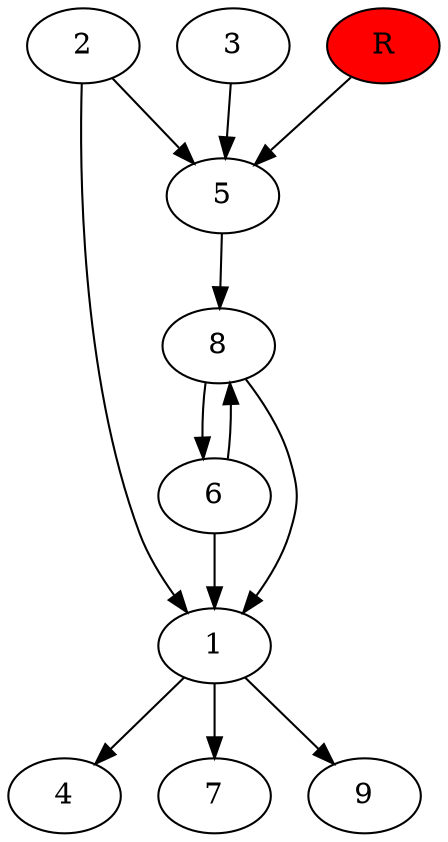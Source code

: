 digraph prb32748 {
	1
	2
	3
	4
	5
	6
	7
	8
	R [fillcolor="#ff0000" style=filled]
	1 -> 4
	1 -> 7
	1 -> 9
	2 -> 1
	2 -> 5
	3 -> 5
	5 -> 8
	6 -> 1
	6 -> 8
	8 -> 1
	8 -> 6
	R -> 5
}
